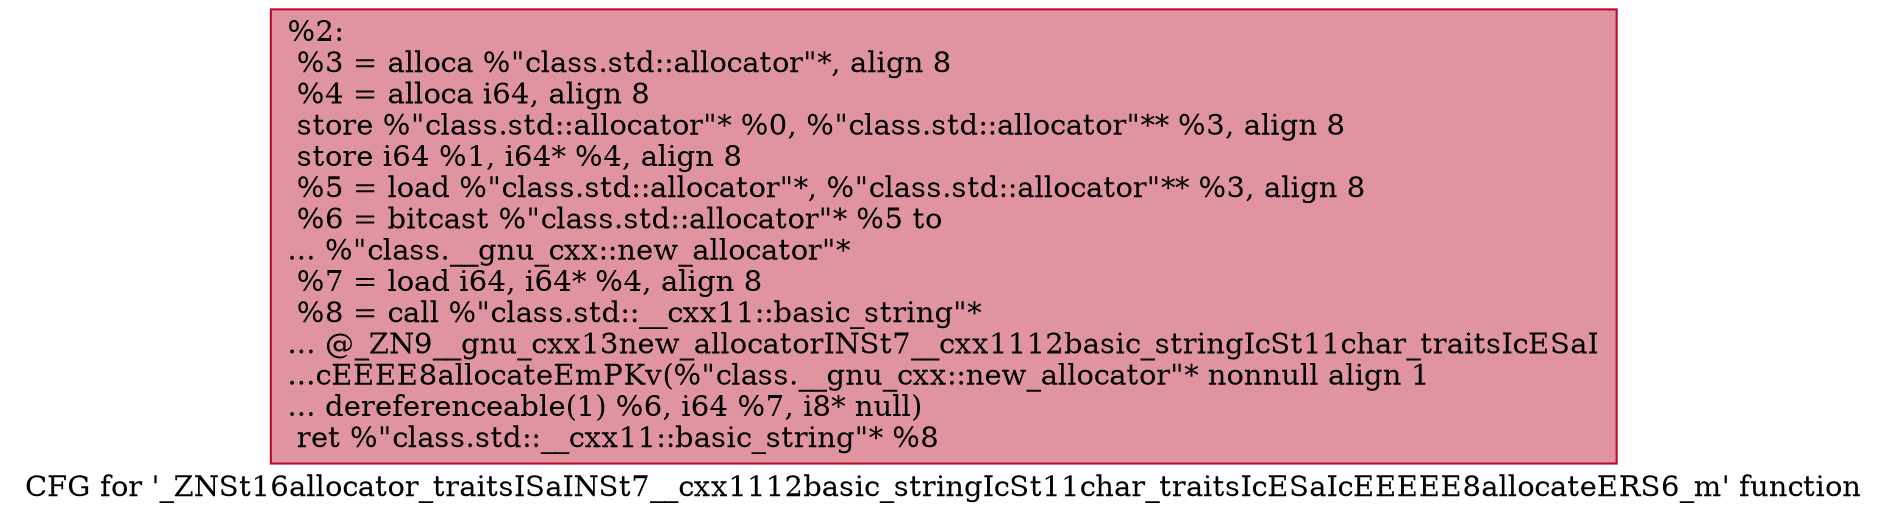 digraph "CFG for '_ZNSt16allocator_traitsISaINSt7__cxx1112basic_stringIcSt11char_traitsIcESaIcEEEEE8allocateERS6_m' function" {
	label="CFG for '_ZNSt16allocator_traitsISaINSt7__cxx1112basic_stringIcSt11char_traitsIcESaIcEEEEE8allocateERS6_m' function";

	Node0x55a6f8c2ce20 [shape=record,color="#b70d28ff", style=filled, fillcolor="#b70d2870",label="{%2:\l  %3 = alloca %\"class.std::allocator\"*, align 8\l  %4 = alloca i64, align 8\l  store %\"class.std::allocator\"* %0, %\"class.std::allocator\"** %3, align 8\l  store i64 %1, i64* %4, align 8\l  %5 = load %\"class.std::allocator\"*, %\"class.std::allocator\"** %3, align 8\l  %6 = bitcast %\"class.std::allocator\"* %5 to\l... %\"class.__gnu_cxx::new_allocator\"*\l  %7 = load i64, i64* %4, align 8\l  %8 = call %\"class.std::__cxx11::basic_string\"*\l... @_ZN9__gnu_cxx13new_allocatorINSt7__cxx1112basic_stringIcSt11char_traitsIcESaI\l...cEEEE8allocateEmPKv(%\"class.__gnu_cxx::new_allocator\"* nonnull align 1\l... dereferenceable(1) %6, i64 %7, i8* null)\l  ret %\"class.std::__cxx11::basic_string\"* %8\l}"];
}
